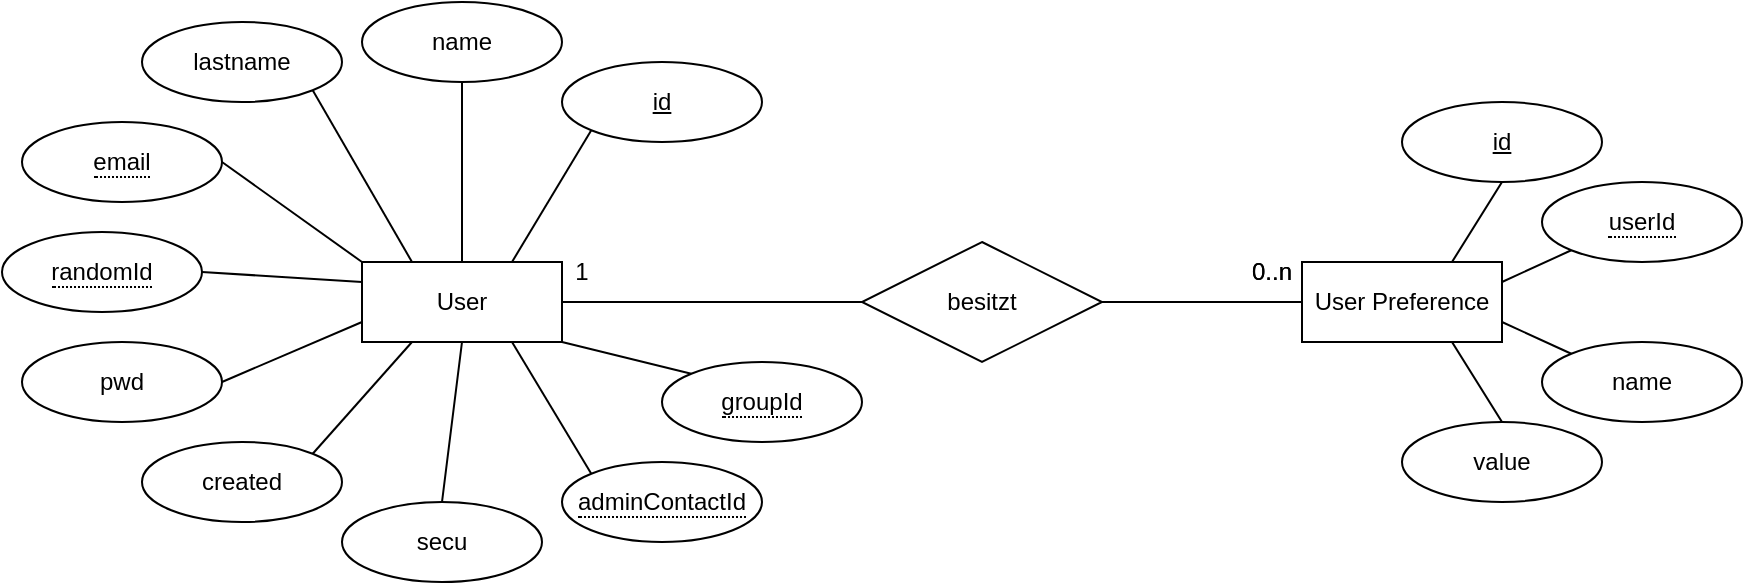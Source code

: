 <mxfile version="17.4.6" type="github">
  <diagram id="R2lEEEUBdFMjLlhIrx00" name="Page-1">
    <mxGraphModel dx="2062" dy="1118" grid="1" gridSize="10" guides="1" tooltips="1" connect="1" arrows="1" fold="1" page="1" pageScale="1" pageWidth="850" pageHeight="1100" math="0" shadow="0" extFonts="Permanent Marker^https://fonts.googleapis.com/css?family=Permanent+Marker">
      <root>
        <mxCell id="0" />
        <mxCell id="1" parent="0" />
        <mxCell id="cPPdsJx62GH54IWqDwFQ-19" value="User" style="whiteSpace=wrap;html=1;align=center;" parent="1" vertex="1">
          <mxGeometry x="260" y="200" width="100" height="40" as="geometry" />
        </mxCell>
        <mxCell id="cPPdsJx62GH54IWqDwFQ-20" value="User Preference" style="whiteSpace=wrap;html=1;align=center;" parent="1" vertex="1">
          <mxGeometry x="730" y="200" width="100" height="40" as="geometry" />
        </mxCell>
        <mxCell id="cPPdsJx62GH54IWqDwFQ-22" style="edgeStyle=orthogonalEdgeStyle;rounded=0;orthogonalLoop=1;jettySize=auto;html=1;entryX=0;entryY=0.5;entryDx=0;entryDy=0;endArrow=none;endFill=0;" parent="1" source="cPPdsJx62GH54IWqDwFQ-21" target="cPPdsJx62GH54IWqDwFQ-20" edge="1">
          <mxGeometry relative="1" as="geometry" />
        </mxCell>
        <mxCell id="cPPdsJx62GH54IWqDwFQ-23" style="edgeStyle=orthogonalEdgeStyle;rounded=0;orthogonalLoop=1;jettySize=auto;html=1;entryX=1;entryY=0.5;entryDx=0;entryDy=0;endArrow=none;endFill=0;" parent="1" source="cPPdsJx62GH54IWqDwFQ-21" target="cPPdsJx62GH54IWqDwFQ-19" edge="1">
          <mxGeometry relative="1" as="geometry" />
        </mxCell>
        <mxCell id="cPPdsJx62GH54IWqDwFQ-21" value="besitzt" style="shape=rhombus;perimeter=rhombusPerimeter;whiteSpace=wrap;html=1;align=center;" parent="1" vertex="1">
          <mxGeometry x="510" y="190" width="120" height="60" as="geometry" />
        </mxCell>
        <mxCell id="cPPdsJx62GH54IWqDwFQ-24" value="1" style="text;html=1;strokeColor=none;fillColor=none;align=center;verticalAlign=middle;whiteSpace=wrap;rounded=0;" parent="1" vertex="1">
          <mxGeometry x="340" y="190" width="60" height="30" as="geometry" />
        </mxCell>
        <mxCell id="cPPdsJx62GH54IWqDwFQ-25" value="0..n" style="text;html=1;strokeColor=none;fillColor=none;align=center;verticalAlign=middle;whiteSpace=wrap;rounded=0;" parent="1" vertex="1">
          <mxGeometry x="700" y="195" width="30" height="20" as="geometry" />
        </mxCell>
        <mxCell id="cPPdsJx62GH54IWqDwFQ-26" value="0..n" style="text;html=1;strokeColor=none;fillColor=none;align=center;verticalAlign=middle;whiteSpace=wrap;rounded=0;" parent="cPPdsJx62GH54IWqDwFQ-25" vertex="1">
          <mxGeometry width="30" height="20" as="geometry" />
        </mxCell>
        <mxCell id="LhCITfEbxmoijiUkg9Pb-23" style="edgeStyle=none;rounded=0;orthogonalLoop=1;jettySize=auto;html=1;exitX=0;exitY=1;exitDx=0;exitDy=0;entryX=0.75;entryY=0;entryDx=0;entryDy=0;endArrow=none;endFill=0;" edge="1" parent="1" source="cPPdsJx62GH54IWqDwFQ-27" target="cPPdsJx62GH54IWqDwFQ-19">
          <mxGeometry relative="1" as="geometry" />
        </mxCell>
        <mxCell id="cPPdsJx62GH54IWqDwFQ-27" value="id" style="ellipse;whiteSpace=wrap;html=1;align=center;fontStyle=4;" parent="1" vertex="1">
          <mxGeometry x="360" y="100" width="100" height="40" as="geometry" />
        </mxCell>
        <mxCell id="LhCITfEbxmoijiUkg9Pb-22" style="edgeStyle=none;rounded=0;orthogonalLoop=1;jettySize=auto;html=1;exitX=0.5;exitY=1;exitDx=0;exitDy=0;entryX=0.5;entryY=0;entryDx=0;entryDy=0;endArrow=none;endFill=0;" edge="1" parent="1" source="cPPdsJx62GH54IWqDwFQ-28" target="cPPdsJx62GH54IWqDwFQ-19">
          <mxGeometry relative="1" as="geometry" />
        </mxCell>
        <mxCell id="cPPdsJx62GH54IWqDwFQ-28" value="name" style="ellipse;whiteSpace=wrap;html=1;align=center;" parent="1" vertex="1">
          <mxGeometry x="260" y="70" width="100" height="40" as="geometry" />
        </mxCell>
        <mxCell id="LhCITfEbxmoijiUkg9Pb-21" style="edgeStyle=none;rounded=0;orthogonalLoop=1;jettySize=auto;html=1;exitX=1;exitY=1;exitDx=0;exitDy=0;entryX=0.25;entryY=0;entryDx=0;entryDy=0;endArrow=none;endFill=0;" edge="1" parent="1" source="cPPdsJx62GH54IWqDwFQ-29" target="cPPdsJx62GH54IWqDwFQ-19">
          <mxGeometry relative="1" as="geometry" />
        </mxCell>
        <mxCell id="cPPdsJx62GH54IWqDwFQ-29" value="lastname" style="ellipse;whiteSpace=wrap;html=1;align=center;" parent="1" vertex="1">
          <mxGeometry x="150" y="80" width="100" height="40" as="geometry" />
        </mxCell>
        <mxCell id="cPPdsJx62GH54IWqDwFQ-40" style="edgeStyle=none;rounded=0;orthogonalLoop=1;jettySize=auto;html=1;exitX=0.5;exitY=1;exitDx=0;exitDy=0;entryX=0.75;entryY=0;entryDx=0;entryDy=0;endArrow=none;endFill=0;" parent="1" source="cPPdsJx62GH54IWqDwFQ-36" target="cPPdsJx62GH54IWqDwFQ-20" edge="1">
          <mxGeometry relative="1" as="geometry" />
        </mxCell>
        <mxCell id="cPPdsJx62GH54IWqDwFQ-36" value="id" style="ellipse;whiteSpace=wrap;html=1;align=center;fontStyle=4;" parent="1" vertex="1">
          <mxGeometry x="780" y="120" width="100" height="40" as="geometry" />
        </mxCell>
        <mxCell id="cPPdsJx62GH54IWqDwFQ-41" style="edgeStyle=none;rounded=0;orthogonalLoop=1;jettySize=auto;html=1;exitX=0;exitY=1;exitDx=0;exitDy=0;entryX=1;entryY=0.25;entryDx=0;entryDy=0;endArrow=none;endFill=0;" parent="1" source="cPPdsJx62GH54IWqDwFQ-44" target="cPPdsJx62GH54IWqDwFQ-20" edge="1">
          <mxGeometry relative="1" as="geometry">
            <mxPoint x="854.759" y="194.188" as="sourcePoint" />
          </mxGeometry>
        </mxCell>
        <mxCell id="cPPdsJx62GH54IWqDwFQ-42" style="edgeStyle=none;rounded=0;orthogonalLoop=1;jettySize=auto;html=1;exitX=0;exitY=0;exitDx=0;exitDy=0;entryX=1;entryY=0.75;entryDx=0;entryDy=0;endArrow=none;endFill=0;" parent="1" source="cPPdsJx62GH54IWqDwFQ-38" target="cPPdsJx62GH54IWqDwFQ-20" edge="1">
          <mxGeometry relative="1" as="geometry" />
        </mxCell>
        <mxCell id="cPPdsJx62GH54IWqDwFQ-38" value="name" style="ellipse;whiteSpace=wrap;html=1;align=center;" parent="1" vertex="1">
          <mxGeometry x="850" y="240" width="100" height="40" as="geometry" />
        </mxCell>
        <mxCell id="cPPdsJx62GH54IWqDwFQ-43" style="edgeStyle=none;rounded=0;orthogonalLoop=1;jettySize=auto;html=1;exitX=0.5;exitY=0;exitDx=0;exitDy=0;entryX=0.75;entryY=1;entryDx=0;entryDy=0;endArrow=none;endFill=0;" parent="1" source="cPPdsJx62GH54IWqDwFQ-39" target="cPPdsJx62GH54IWqDwFQ-20" edge="1">
          <mxGeometry relative="1" as="geometry" />
        </mxCell>
        <mxCell id="cPPdsJx62GH54IWqDwFQ-39" value="value" style="ellipse;whiteSpace=wrap;html=1;align=center;" parent="1" vertex="1">
          <mxGeometry x="780" y="280" width="100" height="40" as="geometry" />
        </mxCell>
        <mxCell id="cPPdsJx62GH54IWqDwFQ-44" value="&lt;span style=&quot;border-bottom: 1px dotted&quot;&gt;userId&lt;/span&gt;" style="ellipse;whiteSpace=wrap;html=1;align=center;" parent="1" vertex="1">
          <mxGeometry x="850" y="160" width="100" height="40" as="geometry" />
        </mxCell>
        <mxCell id="LhCITfEbxmoijiUkg9Pb-20" style="edgeStyle=none;rounded=0;orthogonalLoop=1;jettySize=auto;html=1;exitX=1;exitY=0.5;exitDx=0;exitDy=0;entryX=0;entryY=0;entryDx=0;entryDy=0;endArrow=none;endFill=0;" edge="1" parent="1" source="LhCITfEbxmoijiUkg9Pb-5" target="cPPdsJx62GH54IWqDwFQ-19">
          <mxGeometry relative="1" as="geometry" />
        </mxCell>
        <mxCell id="LhCITfEbxmoijiUkg9Pb-5" value="&lt;span style=&quot;border-bottom: 1px dotted&quot;&gt;email&lt;/span&gt;" style="ellipse;whiteSpace=wrap;html=1;align=center;" vertex="1" parent="1">
          <mxGeometry x="90" y="130" width="100" height="40" as="geometry" />
        </mxCell>
        <mxCell id="LhCITfEbxmoijiUkg9Pb-19" style="edgeStyle=none;rounded=0;orthogonalLoop=1;jettySize=auto;html=1;exitX=1;exitY=0.5;exitDx=0;exitDy=0;entryX=0;entryY=0.25;entryDx=0;entryDy=0;endArrow=none;endFill=0;" edge="1" parent="1" source="LhCITfEbxmoijiUkg9Pb-6" target="cPPdsJx62GH54IWqDwFQ-19">
          <mxGeometry relative="1" as="geometry" />
        </mxCell>
        <mxCell id="LhCITfEbxmoijiUkg9Pb-6" value="&lt;span style=&quot;border-bottom: 1px dotted&quot;&gt;randomId&lt;br&gt;&lt;/span&gt;" style="ellipse;whiteSpace=wrap;html=1;align=center;" vertex="1" parent="1">
          <mxGeometry x="80" y="185" width="100" height="40" as="geometry" />
        </mxCell>
        <mxCell id="LhCITfEbxmoijiUkg9Pb-18" style="edgeStyle=none;rounded=0;orthogonalLoop=1;jettySize=auto;html=1;exitX=1;exitY=0.5;exitDx=0;exitDy=0;entryX=0;entryY=0.75;entryDx=0;entryDy=0;endArrow=none;endFill=0;" edge="1" parent="1" source="LhCITfEbxmoijiUkg9Pb-7" target="cPPdsJx62GH54IWqDwFQ-19">
          <mxGeometry relative="1" as="geometry" />
        </mxCell>
        <mxCell id="LhCITfEbxmoijiUkg9Pb-7" value="pwd" style="ellipse;whiteSpace=wrap;html=1;align=center;" vertex="1" parent="1">
          <mxGeometry x="90" y="240" width="100" height="40" as="geometry" />
        </mxCell>
        <mxCell id="LhCITfEbxmoijiUkg9Pb-17" style="edgeStyle=none;rounded=0;orthogonalLoop=1;jettySize=auto;html=1;exitX=1;exitY=0;exitDx=0;exitDy=0;entryX=0.25;entryY=1;entryDx=0;entryDy=0;endArrow=none;endFill=0;" edge="1" parent="1" source="LhCITfEbxmoijiUkg9Pb-8" target="cPPdsJx62GH54IWqDwFQ-19">
          <mxGeometry relative="1" as="geometry" />
        </mxCell>
        <mxCell id="LhCITfEbxmoijiUkg9Pb-8" value="created" style="ellipse;whiteSpace=wrap;html=1;align=center;" vertex="1" parent="1">
          <mxGeometry x="150" y="290" width="100" height="40" as="geometry" />
        </mxCell>
        <mxCell id="LhCITfEbxmoijiUkg9Pb-15" style="edgeStyle=none;rounded=0;orthogonalLoop=1;jettySize=auto;html=1;exitX=0;exitY=0;exitDx=0;exitDy=0;entryX=0.75;entryY=1;entryDx=0;entryDy=0;endArrow=none;endFill=0;" edge="1" parent="1" source="LhCITfEbxmoijiUkg9Pb-10" target="cPPdsJx62GH54IWqDwFQ-19">
          <mxGeometry relative="1" as="geometry" />
        </mxCell>
        <mxCell id="LhCITfEbxmoijiUkg9Pb-10" value="&lt;span style=&quot;border-bottom: 1px dotted&quot;&gt;adminContactId&lt;br&gt;&lt;/span&gt;" style="ellipse;whiteSpace=wrap;html=1;align=center;" vertex="1" parent="1">
          <mxGeometry x="360" y="300" width="100" height="40" as="geometry" />
        </mxCell>
        <mxCell id="LhCITfEbxmoijiUkg9Pb-16" style="edgeStyle=none;rounded=0;orthogonalLoop=1;jettySize=auto;html=1;exitX=0.5;exitY=0;exitDx=0;exitDy=0;entryX=0.5;entryY=1;entryDx=0;entryDy=0;endArrow=none;endFill=0;" edge="1" parent="1" source="LhCITfEbxmoijiUkg9Pb-11" target="cPPdsJx62GH54IWqDwFQ-19">
          <mxGeometry relative="1" as="geometry" />
        </mxCell>
        <mxCell id="LhCITfEbxmoijiUkg9Pb-11" value="secu" style="ellipse;whiteSpace=wrap;html=1;align=center;" vertex="1" parent="1">
          <mxGeometry x="250" y="320" width="100" height="40" as="geometry" />
        </mxCell>
        <mxCell id="LhCITfEbxmoijiUkg9Pb-14" style="rounded=0;orthogonalLoop=1;jettySize=auto;html=1;exitX=0;exitY=0;exitDx=0;exitDy=0;entryX=1;entryY=1;entryDx=0;entryDy=0;endArrow=none;endFill=0;" edge="1" parent="1" source="LhCITfEbxmoijiUkg9Pb-13" target="cPPdsJx62GH54IWqDwFQ-19">
          <mxGeometry relative="1" as="geometry" />
        </mxCell>
        <mxCell id="LhCITfEbxmoijiUkg9Pb-13" value="&lt;span style=&quot;border-bottom: 1px dotted&quot;&gt;groupId&lt;br&gt;&lt;/span&gt;" style="ellipse;whiteSpace=wrap;html=1;align=center;" vertex="1" parent="1">
          <mxGeometry x="410" y="250" width="100" height="40" as="geometry" />
        </mxCell>
      </root>
    </mxGraphModel>
  </diagram>
</mxfile>
